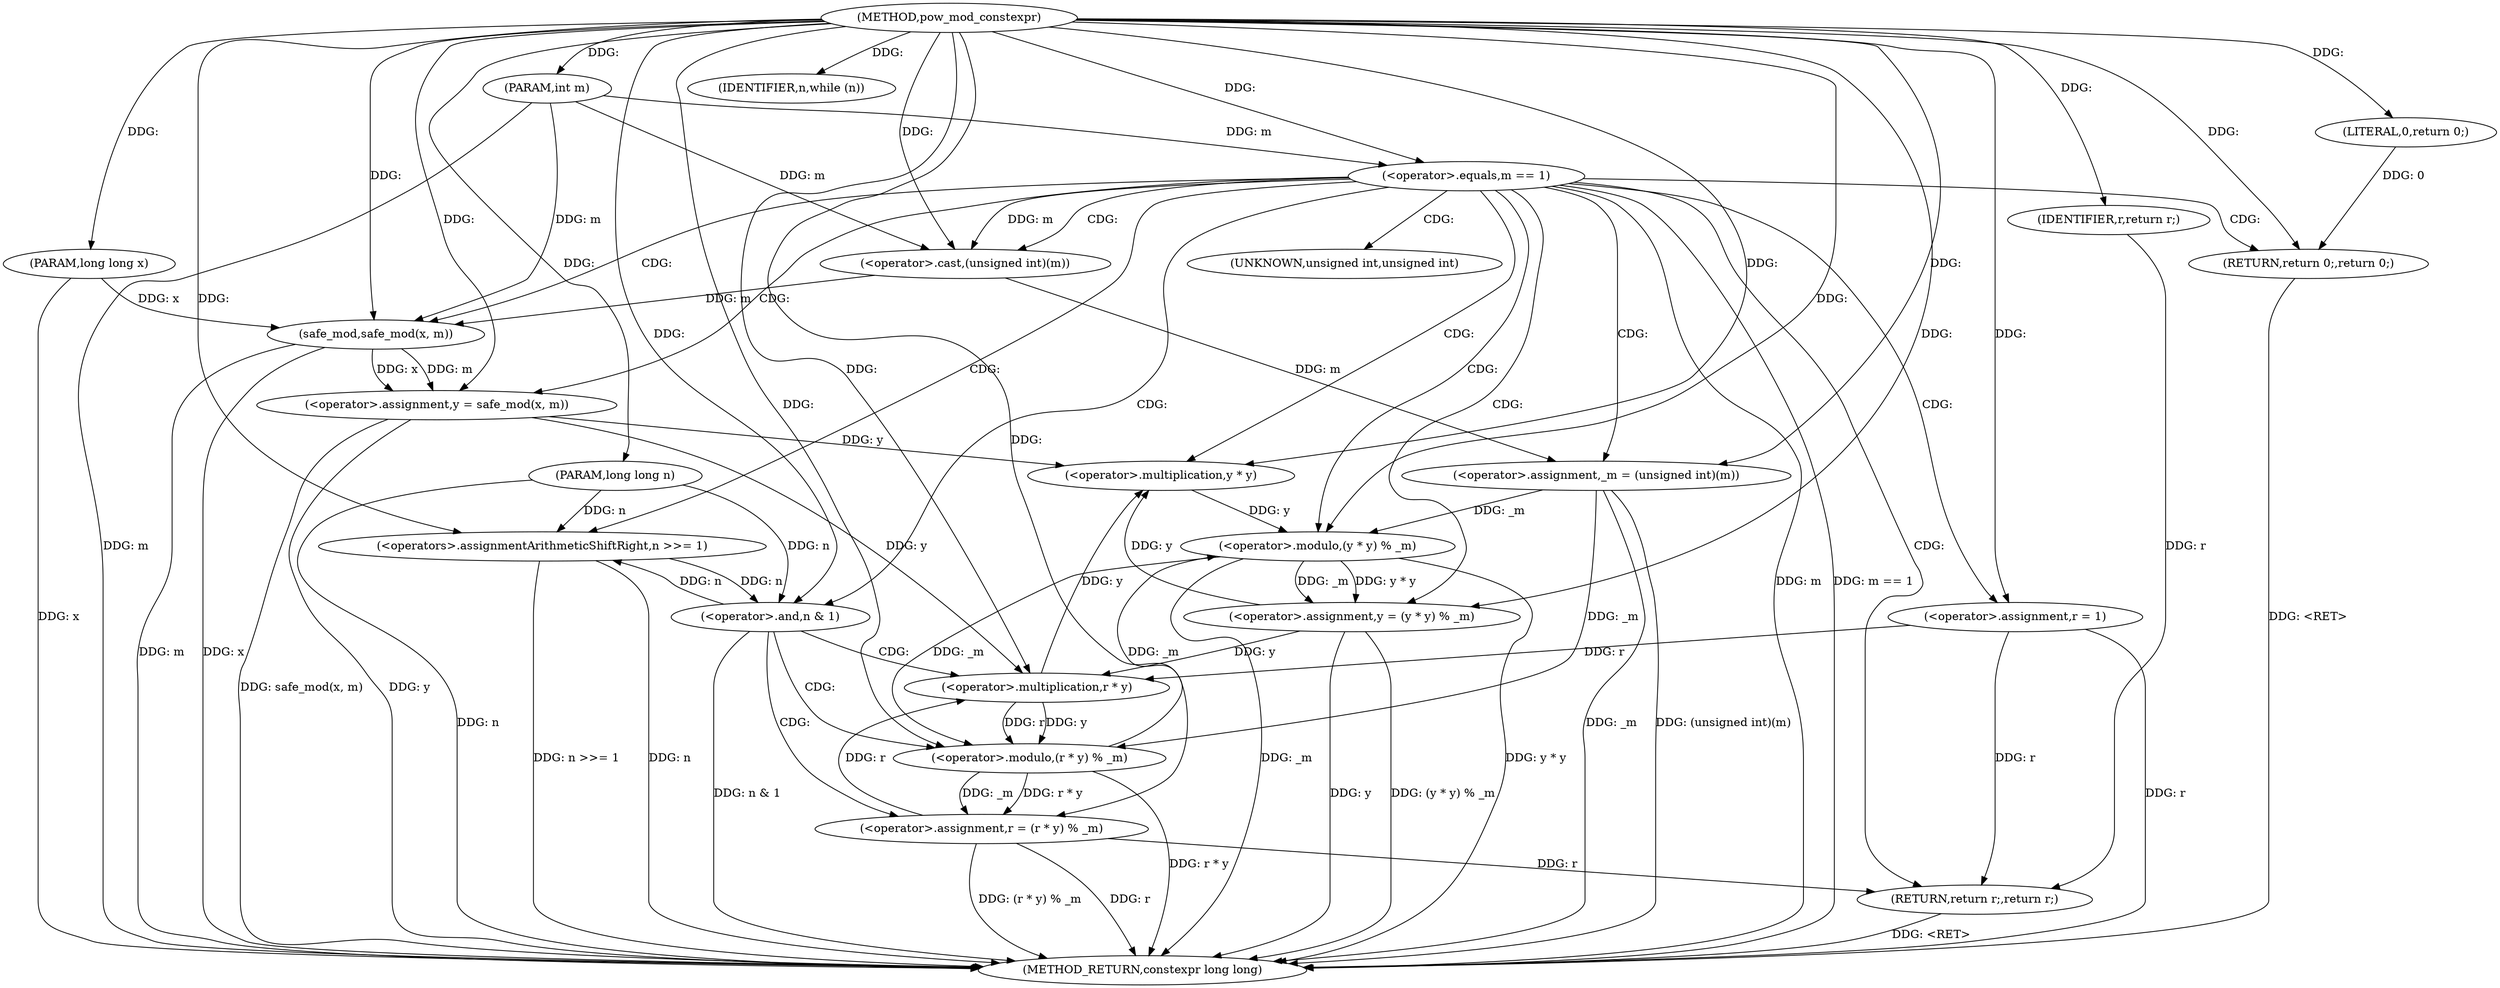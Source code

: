 digraph "pow_mod_constexpr" {  
"1000272" [label = "(METHOD,pow_mod_constexpr)" ]
"1000325" [label = "(METHOD_RETURN,constexpr long long)" ]
"1000273" [label = "(PARAM,long long x)" ]
"1000274" [label = "(PARAM,long long n)" ]
"1000275" [label = "(PARAM,int m)" ]
"1000284" [label = "(<operator>.assignment,_m = (unsigned int)(m))" ]
"1000290" [label = "(<operator>.assignment,r = 1)" ]
"1000294" [label = "(<operator>.assignment,y = safe_mod(x, m))" ]
"1000323" [label = "(RETURN,return r;,return r;)" ]
"1000278" [label = "(<operator>.equals,m == 1)" ]
"1000281" [label = "(RETURN,return 0;,return 0;)" ]
"1000300" [label = "(IDENTIFIER,n,while (n))" ]
"1000324" [label = "(IDENTIFIER,r,return r;)" ]
"1000282" [label = "(LITERAL,0,return 0;)" ]
"1000286" [label = "(<operator>.cast,(unsigned int)(m))" ]
"1000296" [label = "(safe_mod,safe_mod(x, m))" ]
"1000313" [label = "(<operator>.assignment,y = (y * y) % _m)" ]
"1000320" [label = "(<operators>.assignmentArithmeticShiftRight,n >>= 1)" ]
"1000303" [label = "(<operator>.and,n & 1)" ]
"1000306" [label = "(<operator>.assignment,r = (r * y) % _m)" ]
"1000315" [label = "(<operator>.modulo,(y * y) % _m)" ]
"1000308" [label = "(<operator>.modulo,(r * y) % _m)" ]
"1000316" [label = "(<operator>.multiplication,y * y)" ]
"1000309" [label = "(<operator>.multiplication,r * y)" ]
"1000287" [label = "(UNKNOWN,unsigned int,unsigned int)" ]
  "1000281" -> "1000325"  [ label = "DDG: <RET>"] 
  "1000323" -> "1000325"  [ label = "DDG: <RET>"] 
  "1000273" -> "1000325"  [ label = "DDG: x"] 
  "1000274" -> "1000325"  [ label = "DDG: n"] 
  "1000275" -> "1000325"  [ label = "DDG: m"] 
  "1000278" -> "1000325"  [ label = "DDG: m"] 
  "1000278" -> "1000325"  [ label = "DDG: m == 1"] 
  "1000284" -> "1000325"  [ label = "DDG: _m"] 
  "1000284" -> "1000325"  [ label = "DDG: (unsigned int)(m)"] 
  "1000290" -> "1000325"  [ label = "DDG: r"] 
  "1000294" -> "1000325"  [ label = "DDG: y"] 
  "1000296" -> "1000325"  [ label = "DDG: x"] 
  "1000296" -> "1000325"  [ label = "DDG: m"] 
  "1000294" -> "1000325"  [ label = "DDG: safe_mod(x, m)"] 
  "1000303" -> "1000325"  [ label = "DDG: n & 1"] 
  "1000306" -> "1000325"  [ label = "DDG: r"] 
  "1000308" -> "1000325"  [ label = "DDG: r * y"] 
  "1000306" -> "1000325"  [ label = "DDG: (r * y) % _m"] 
  "1000313" -> "1000325"  [ label = "DDG: y"] 
  "1000315" -> "1000325"  [ label = "DDG: y * y"] 
  "1000315" -> "1000325"  [ label = "DDG: _m"] 
  "1000313" -> "1000325"  [ label = "DDG: (y * y) % _m"] 
  "1000320" -> "1000325"  [ label = "DDG: n"] 
  "1000320" -> "1000325"  [ label = "DDG: n >>= 1"] 
  "1000272" -> "1000273"  [ label = "DDG: "] 
  "1000272" -> "1000274"  [ label = "DDG: "] 
  "1000272" -> "1000275"  [ label = "DDG: "] 
  "1000286" -> "1000284"  [ label = "DDG: m"] 
  "1000272" -> "1000290"  [ label = "DDG: "] 
  "1000296" -> "1000294"  [ label = "DDG: x"] 
  "1000296" -> "1000294"  [ label = "DDG: m"] 
  "1000324" -> "1000323"  [ label = "DDG: r"] 
  "1000290" -> "1000323"  [ label = "DDG: r"] 
  "1000306" -> "1000323"  [ label = "DDG: r"] 
  "1000282" -> "1000281"  [ label = "DDG: 0"] 
  "1000272" -> "1000281"  [ label = "DDG: "] 
  "1000272" -> "1000284"  [ label = "DDG: "] 
  "1000272" -> "1000294"  [ label = "DDG: "] 
  "1000272" -> "1000300"  [ label = "DDG: "] 
  "1000272" -> "1000324"  [ label = "DDG: "] 
  "1000275" -> "1000278"  [ label = "DDG: m"] 
  "1000272" -> "1000278"  [ label = "DDG: "] 
  "1000272" -> "1000282"  [ label = "DDG: "] 
  "1000278" -> "1000286"  [ label = "DDG: m"] 
  "1000275" -> "1000286"  [ label = "DDG: m"] 
  "1000272" -> "1000286"  [ label = "DDG: "] 
  "1000273" -> "1000296"  [ label = "DDG: x"] 
  "1000272" -> "1000296"  [ label = "DDG: "] 
  "1000286" -> "1000296"  [ label = "DDG: m"] 
  "1000275" -> "1000296"  [ label = "DDG: m"] 
  "1000315" -> "1000313"  [ label = "DDG: y * y"] 
  "1000315" -> "1000313"  [ label = "DDG: _m"] 
  "1000308" -> "1000306"  [ label = "DDG: r * y"] 
  "1000308" -> "1000306"  [ label = "DDG: _m"] 
  "1000272" -> "1000313"  [ label = "DDG: "] 
  "1000303" -> "1000320"  [ label = "DDG: n"] 
  "1000274" -> "1000320"  [ label = "DDG: n"] 
  "1000272" -> "1000320"  [ label = "DDG: "] 
  "1000320" -> "1000303"  [ label = "DDG: n"] 
  "1000274" -> "1000303"  [ label = "DDG: n"] 
  "1000272" -> "1000303"  [ label = "DDG: "] 
  "1000272" -> "1000306"  [ label = "DDG: "] 
  "1000316" -> "1000315"  [ label = "DDG: y"] 
  "1000284" -> "1000315"  [ label = "DDG: _m"] 
  "1000308" -> "1000315"  [ label = "DDG: _m"] 
  "1000272" -> "1000315"  [ label = "DDG: "] 
  "1000309" -> "1000308"  [ label = "DDG: r"] 
  "1000309" -> "1000308"  [ label = "DDG: y"] 
  "1000284" -> "1000308"  [ label = "DDG: _m"] 
  "1000315" -> "1000308"  [ label = "DDG: _m"] 
  "1000272" -> "1000308"  [ label = "DDG: "] 
  "1000294" -> "1000316"  [ label = "DDG: y"] 
  "1000309" -> "1000316"  [ label = "DDG: y"] 
  "1000313" -> "1000316"  [ label = "DDG: y"] 
  "1000272" -> "1000316"  [ label = "DDG: "] 
  "1000290" -> "1000309"  [ label = "DDG: r"] 
  "1000306" -> "1000309"  [ label = "DDG: r"] 
  "1000272" -> "1000309"  [ label = "DDG: "] 
  "1000294" -> "1000309"  [ label = "DDG: y"] 
  "1000313" -> "1000309"  [ label = "DDG: y"] 
  "1000278" -> "1000294"  [ label = "CDG: "] 
  "1000278" -> "1000281"  [ label = "CDG: "] 
  "1000278" -> "1000296"  [ label = "CDG: "] 
  "1000278" -> "1000286"  [ label = "CDG: "] 
  "1000278" -> "1000284"  [ label = "CDG: "] 
  "1000278" -> "1000323"  [ label = "CDG: "] 
  "1000278" -> "1000287"  [ label = "CDG: "] 
  "1000278" -> "1000290"  [ label = "CDG: "] 
  "1000278" -> "1000303"  [ label = "CDG: "] 
  "1000278" -> "1000316"  [ label = "CDG: "] 
  "1000278" -> "1000315"  [ label = "CDG: "] 
  "1000278" -> "1000320"  [ label = "CDG: "] 
  "1000278" -> "1000313"  [ label = "CDG: "] 
  "1000303" -> "1000309"  [ label = "CDG: "] 
  "1000303" -> "1000308"  [ label = "CDG: "] 
  "1000303" -> "1000306"  [ label = "CDG: "] 
}
